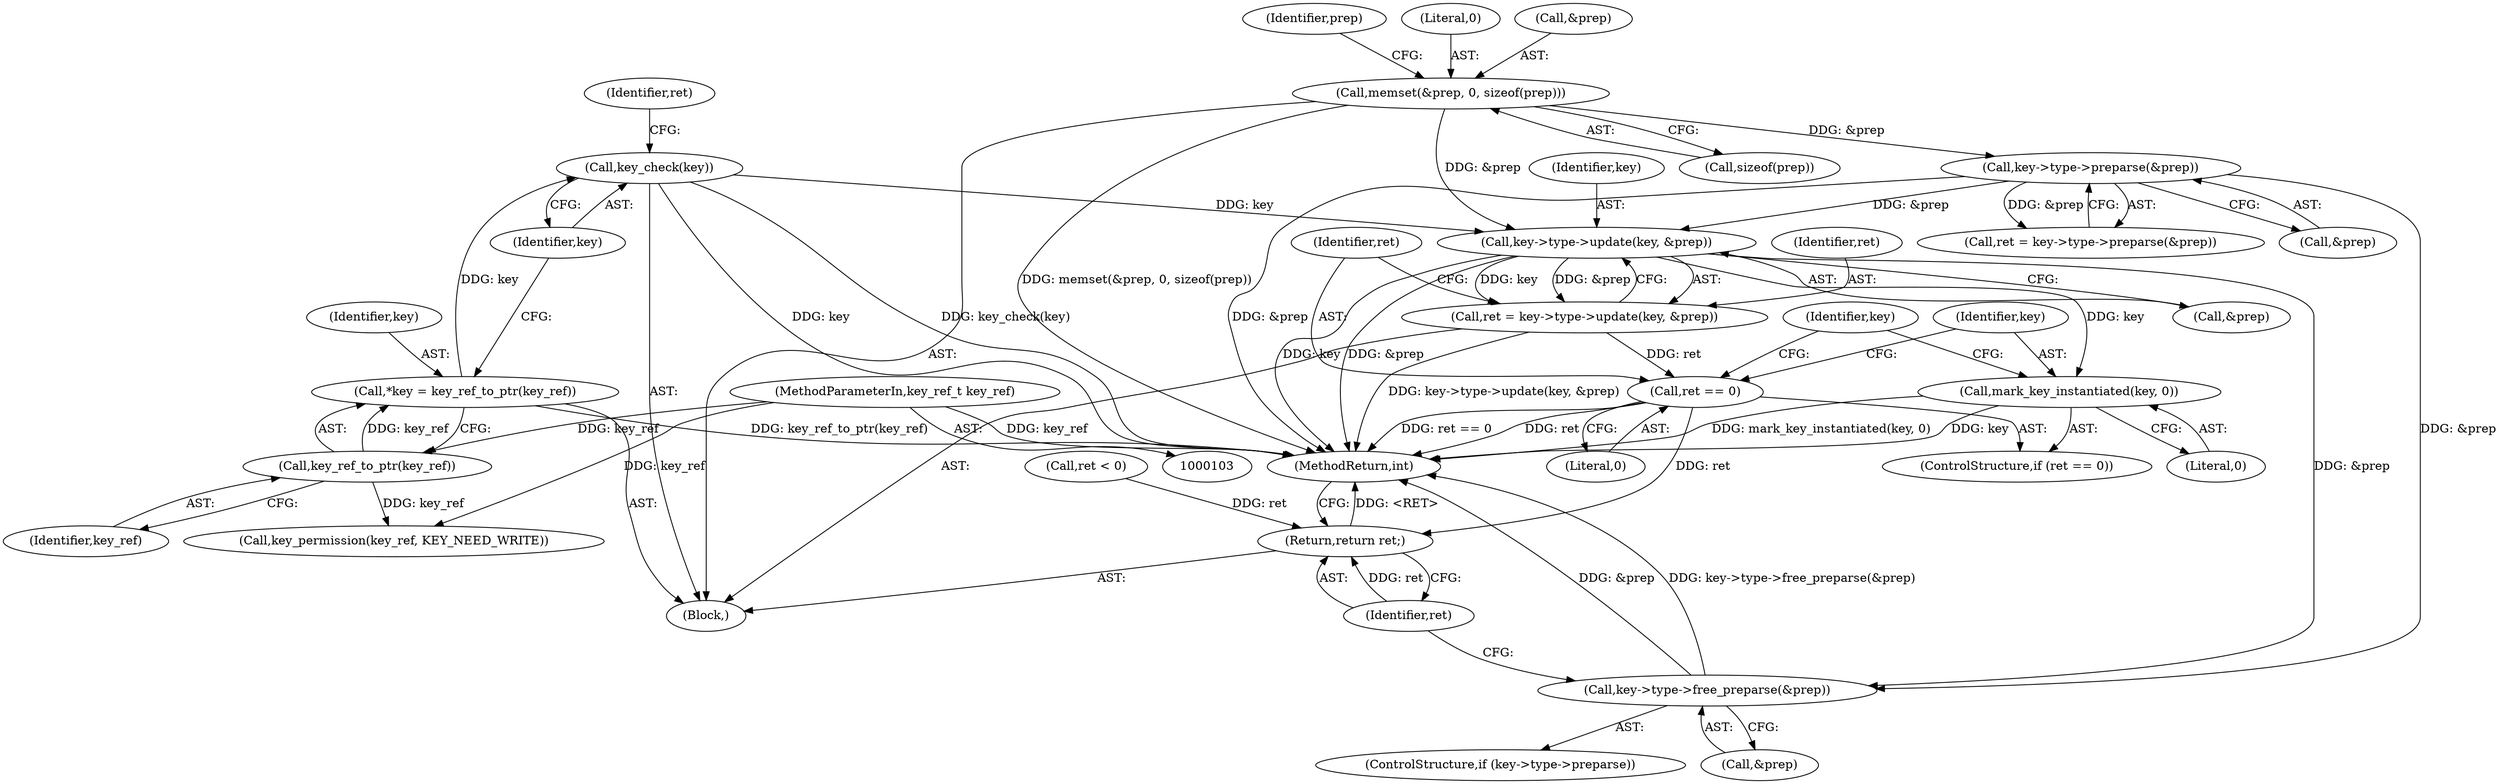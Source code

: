 digraph "0_linux_363b02dab09b3226f3bd1420dad9c72b79a42a76_7@API" {
"1000192" [label="(Call,key->type->update(key, &prep))"];
"1000115" [label="(Call,key_check(key))"];
"1000110" [label="(Call,*key = key_ref_to_ptr(key_ref))"];
"1000112" [label="(Call,key_ref_to_ptr(key_ref))"];
"1000104" [label="(MethodParameterIn,key_ref_t key_ref)"];
"1000177" [label="(Call,key->type->preparse(&prep))"];
"1000138" [label="(Call,memset(&prep, 0, sizeof(prep)))"];
"1000190" [label="(Call,ret = key->type->update(key, &prep))"];
"1000197" [label="(Call,ret == 0)"];
"1000218" [label="(Return,return ret;)"];
"1000200" [label="(Call,mark_key_instantiated(key, 0))"];
"1000215" [label="(Call,key->type->free_preparse(&prep))"];
"1000192" [label="(Call,key->type->update(key, &prep))"];
"1000198" [label="(Identifier,ret)"];
"1000209" [label="(ControlStructure,if (key->type->preparse))"];
"1000113" [label="(Identifier,key_ref)"];
"1000199" [label="(Literal,0)"];
"1000115" [label="(Call,key_check(key))"];
"1000194" [label="(Call,&prep)"];
"1000175" [label="(Call,ret = key->type->preparse(&prep))"];
"1000190" [label="(Call,ret = key->type->update(key, &prep))"];
"1000178" [label="(Call,&prep)"];
"1000200" [label="(Call,mark_key_instantiated(key, 0))"];
"1000146" [label="(Identifier,prep)"];
"1000193" [label="(Identifier,key)"];
"1000197" [label="(Call,ret == 0)"];
"1000177" [label="(Call,key->type->preparse(&prep))"];
"1000219" [label="(Identifier,ret)"];
"1000142" [label="(Call,sizeof(prep))"];
"1000118" [label="(Identifier,ret)"];
"1000138" [label="(Call,memset(&prep, 0, sizeof(prep)))"];
"1000141" [label="(Literal,0)"];
"1000181" [label="(Call,ret < 0)"];
"1000216" [label="(Call,&prep)"];
"1000191" [label="(Identifier,ret)"];
"1000104" [label="(MethodParameterIn,key_ref_t key_ref)"];
"1000110" [label="(Call,*key = key_ref_to_ptr(key_ref))"];
"1000111" [label="(Identifier,key)"];
"1000202" [label="(Literal,0)"];
"1000201" [label="(Identifier,key)"];
"1000116" [label="(Identifier,key)"];
"1000107" [label="(Block,)"];
"1000206" [label="(Identifier,key)"];
"1000139" [label="(Call,&prep)"];
"1000119" [label="(Call,key_permission(key_ref, KEY_NEED_WRITE))"];
"1000220" [label="(MethodReturn,int)"];
"1000196" [label="(ControlStructure,if (ret == 0))"];
"1000215" [label="(Call,key->type->free_preparse(&prep))"];
"1000112" [label="(Call,key_ref_to_ptr(key_ref))"];
"1000218" [label="(Return,return ret;)"];
"1000192" -> "1000190"  [label="AST: "];
"1000192" -> "1000194"  [label="CFG: "];
"1000193" -> "1000192"  [label="AST: "];
"1000194" -> "1000192"  [label="AST: "];
"1000190" -> "1000192"  [label="CFG: "];
"1000192" -> "1000220"  [label="DDG: &prep"];
"1000192" -> "1000220"  [label="DDG: key"];
"1000192" -> "1000190"  [label="DDG: key"];
"1000192" -> "1000190"  [label="DDG: &prep"];
"1000115" -> "1000192"  [label="DDG: key"];
"1000177" -> "1000192"  [label="DDG: &prep"];
"1000138" -> "1000192"  [label="DDG: &prep"];
"1000192" -> "1000200"  [label="DDG: key"];
"1000192" -> "1000215"  [label="DDG: &prep"];
"1000115" -> "1000107"  [label="AST: "];
"1000115" -> "1000116"  [label="CFG: "];
"1000116" -> "1000115"  [label="AST: "];
"1000118" -> "1000115"  [label="CFG: "];
"1000115" -> "1000220"  [label="DDG: key_check(key)"];
"1000115" -> "1000220"  [label="DDG: key"];
"1000110" -> "1000115"  [label="DDG: key"];
"1000110" -> "1000107"  [label="AST: "];
"1000110" -> "1000112"  [label="CFG: "];
"1000111" -> "1000110"  [label="AST: "];
"1000112" -> "1000110"  [label="AST: "];
"1000116" -> "1000110"  [label="CFG: "];
"1000110" -> "1000220"  [label="DDG: key_ref_to_ptr(key_ref)"];
"1000112" -> "1000110"  [label="DDG: key_ref"];
"1000112" -> "1000113"  [label="CFG: "];
"1000113" -> "1000112"  [label="AST: "];
"1000104" -> "1000112"  [label="DDG: key_ref"];
"1000112" -> "1000119"  [label="DDG: key_ref"];
"1000104" -> "1000103"  [label="AST: "];
"1000104" -> "1000220"  [label="DDG: key_ref"];
"1000104" -> "1000119"  [label="DDG: key_ref"];
"1000177" -> "1000175"  [label="AST: "];
"1000177" -> "1000178"  [label="CFG: "];
"1000178" -> "1000177"  [label="AST: "];
"1000175" -> "1000177"  [label="CFG: "];
"1000177" -> "1000220"  [label="DDG: &prep"];
"1000177" -> "1000175"  [label="DDG: &prep"];
"1000138" -> "1000177"  [label="DDG: &prep"];
"1000177" -> "1000215"  [label="DDG: &prep"];
"1000138" -> "1000107"  [label="AST: "];
"1000138" -> "1000142"  [label="CFG: "];
"1000139" -> "1000138"  [label="AST: "];
"1000141" -> "1000138"  [label="AST: "];
"1000142" -> "1000138"  [label="AST: "];
"1000146" -> "1000138"  [label="CFG: "];
"1000138" -> "1000220"  [label="DDG: memset(&prep, 0, sizeof(prep))"];
"1000190" -> "1000107"  [label="AST: "];
"1000191" -> "1000190"  [label="AST: "];
"1000198" -> "1000190"  [label="CFG: "];
"1000190" -> "1000220"  [label="DDG: key->type->update(key, &prep)"];
"1000190" -> "1000197"  [label="DDG: ret"];
"1000197" -> "1000196"  [label="AST: "];
"1000197" -> "1000199"  [label="CFG: "];
"1000198" -> "1000197"  [label="AST: "];
"1000199" -> "1000197"  [label="AST: "];
"1000201" -> "1000197"  [label="CFG: "];
"1000206" -> "1000197"  [label="CFG: "];
"1000197" -> "1000220"  [label="DDG: ret == 0"];
"1000197" -> "1000220"  [label="DDG: ret"];
"1000197" -> "1000218"  [label="DDG: ret"];
"1000218" -> "1000107"  [label="AST: "];
"1000218" -> "1000219"  [label="CFG: "];
"1000219" -> "1000218"  [label="AST: "];
"1000220" -> "1000218"  [label="CFG: "];
"1000218" -> "1000220"  [label="DDG: <RET>"];
"1000219" -> "1000218"  [label="DDG: ret"];
"1000181" -> "1000218"  [label="DDG: ret"];
"1000200" -> "1000196"  [label="AST: "];
"1000200" -> "1000202"  [label="CFG: "];
"1000201" -> "1000200"  [label="AST: "];
"1000202" -> "1000200"  [label="AST: "];
"1000206" -> "1000200"  [label="CFG: "];
"1000200" -> "1000220"  [label="DDG: key"];
"1000200" -> "1000220"  [label="DDG: mark_key_instantiated(key, 0)"];
"1000215" -> "1000209"  [label="AST: "];
"1000215" -> "1000216"  [label="CFG: "];
"1000216" -> "1000215"  [label="AST: "];
"1000219" -> "1000215"  [label="CFG: "];
"1000215" -> "1000220"  [label="DDG: &prep"];
"1000215" -> "1000220"  [label="DDG: key->type->free_preparse(&prep)"];
}
